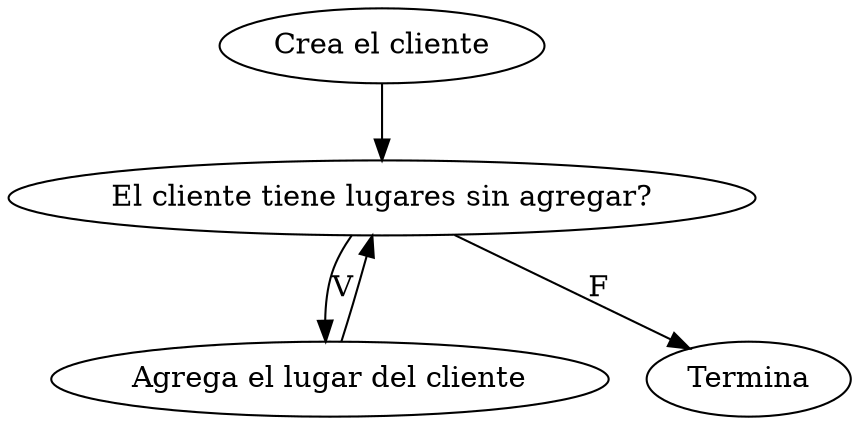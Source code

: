 digraph nuevoCliente {
"Crea el cliente" -> "El cliente tiene lugares sin agregar?";
"El cliente tiene lugares sin agregar?" -> "Agrega el lugar del cliente" [label = "V"];
"El cliente tiene lugares sin agregar?" -> "Termina" [label = "F" ];
"Agrega el lugar del cliente" -> "El cliente tiene lugares sin agregar?";
}